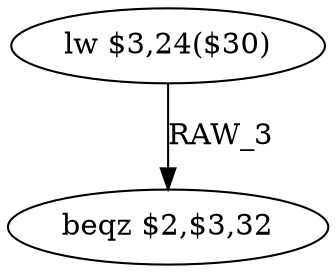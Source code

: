 digraph G1 {
node [shape = ellipse];
i0 [label = "lw $3,24($30)"] ;
i0 ->  i1 [label= "RAW_3"];
i1 [label = "beqz $2,$3,32"] ;
}
